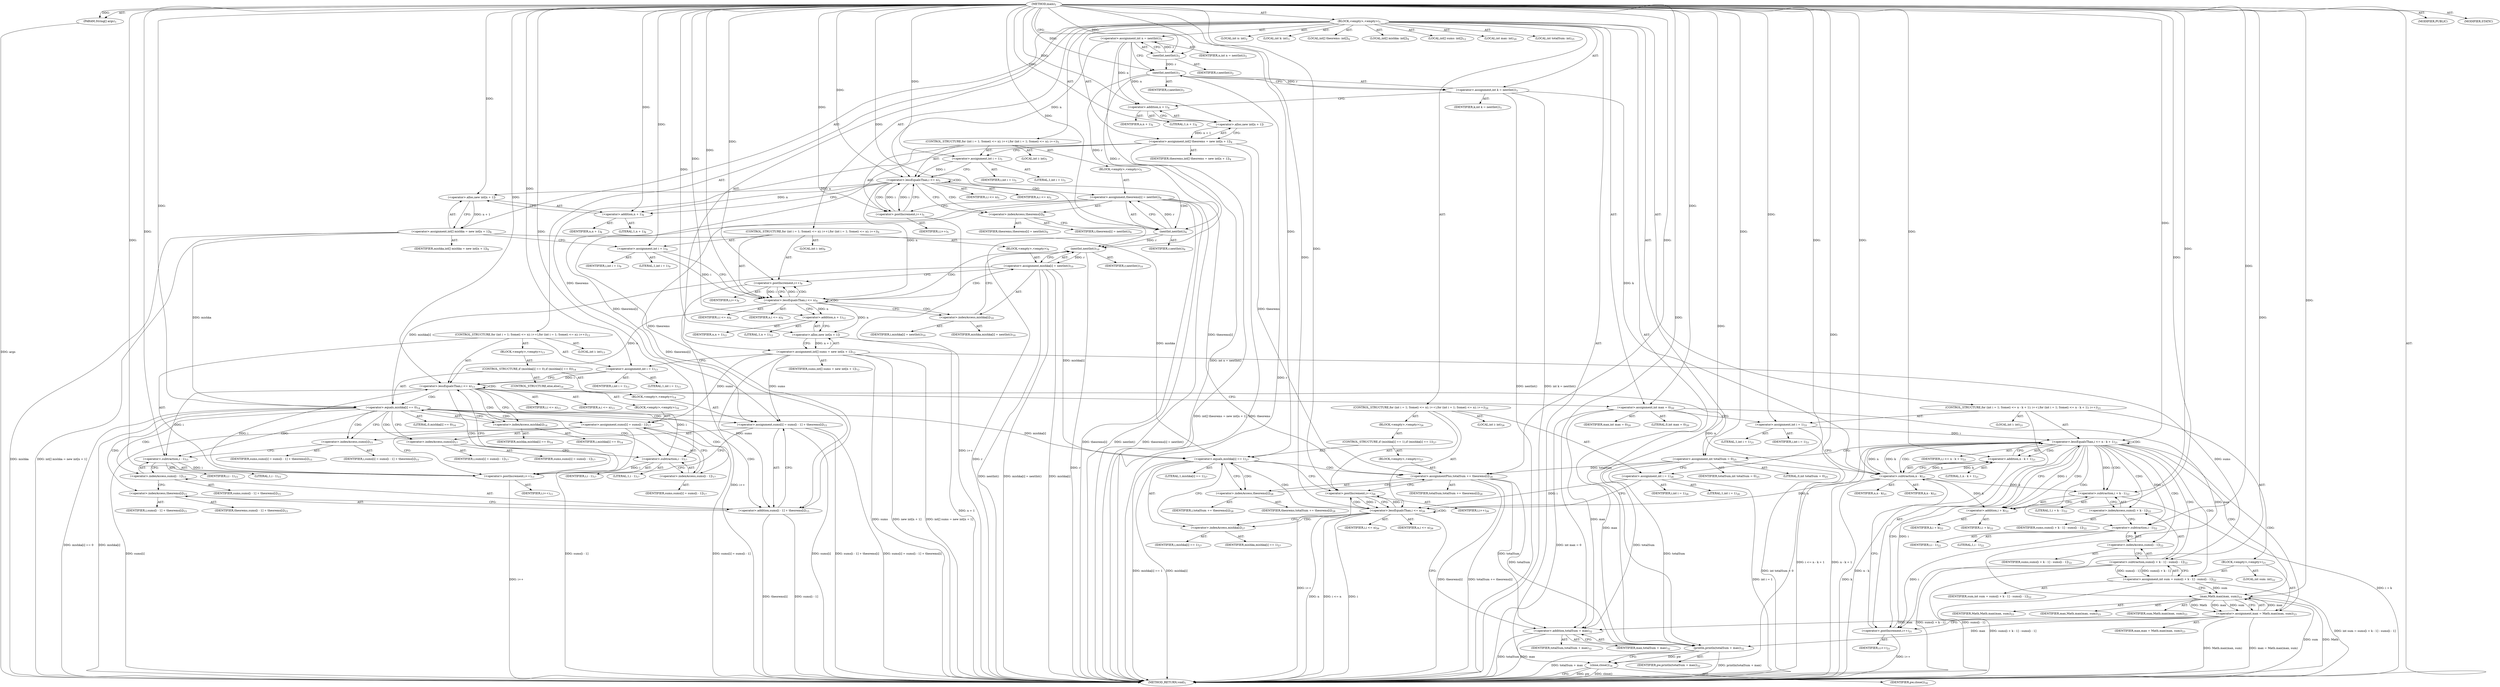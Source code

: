 digraph "main" {  
"17" [label = <(METHOD,main)<SUB>1</SUB>> ]
"18" [label = <(PARAM,String[] args)<SUB>1</SUB>> ]
"19" [label = <(BLOCK,&lt;empty&gt;,&lt;empty&gt;)<SUB>1</SUB>> ]
"20" [label = <(LOCAL,int n: int)<SUB>2</SUB>> ]
"21" [label = <(&lt;operator&gt;.assignment,int n = nextInt())<SUB>2</SUB>> ]
"22" [label = <(IDENTIFIER,n,int n = nextInt())<SUB>2</SUB>> ]
"23" [label = <(nextInt,nextInt())<SUB>2</SUB>> ]
"24" [label = <(IDENTIFIER,r,nextInt())<SUB>2</SUB>> ]
"25" [label = <(LOCAL,int k: int)<SUB>3</SUB>> ]
"26" [label = <(&lt;operator&gt;.assignment,int k = nextInt())<SUB>3</SUB>> ]
"27" [label = <(IDENTIFIER,k,int k = nextInt())<SUB>3</SUB>> ]
"28" [label = <(nextInt,nextInt())<SUB>3</SUB>> ]
"29" [label = <(IDENTIFIER,r,nextInt())<SUB>3</SUB>> ]
"30" [label = <(LOCAL,int[] theorems: int[])<SUB>4</SUB>> ]
"31" [label = <(&lt;operator&gt;.assignment,int[] theorems = new int[n + 1])<SUB>4</SUB>> ]
"32" [label = <(IDENTIFIER,theorems,int[] theorems = new int[n + 1])<SUB>4</SUB>> ]
"33" [label = <(&lt;operator&gt;.alloc,new int[n + 1])> ]
"34" [label = <(&lt;operator&gt;.addition,n + 1)<SUB>4</SUB>> ]
"35" [label = <(IDENTIFIER,n,n + 1)<SUB>4</SUB>> ]
"36" [label = <(LITERAL,1,n + 1)<SUB>4</SUB>> ]
"37" [label = <(CONTROL_STRUCTURE,for (int i = 1; Some(i &lt;= n); i++),for (int i = 1; Some(i &lt;= n); i++))<SUB>5</SUB>> ]
"38" [label = <(LOCAL,int i: int)<SUB>5</SUB>> ]
"39" [label = <(&lt;operator&gt;.assignment,int i = 1)<SUB>5</SUB>> ]
"40" [label = <(IDENTIFIER,i,int i = 1)<SUB>5</SUB>> ]
"41" [label = <(LITERAL,1,int i = 1)<SUB>5</SUB>> ]
"42" [label = <(&lt;operator&gt;.lessEqualsThan,i &lt;= n)<SUB>5</SUB>> ]
"43" [label = <(IDENTIFIER,i,i &lt;= n)<SUB>5</SUB>> ]
"44" [label = <(IDENTIFIER,n,i &lt;= n)<SUB>5</SUB>> ]
"45" [label = <(&lt;operator&gt;.postIncrement,i++)<SUB>5</SUB>> ]
"46" [label = <(IDENTIFIER,i,i++)<SUB>5</SUB>> ]
"47" [label = <(BLOCK,&lt;empty&gt;,&lt;empty&gt;)<SUB>5</SUB>> ]
"48" [label = <(&lt;operator&gt;.assignment,theorems[i] = nextInt())<SUB>6</SUB>> ]
"49" [label = <(&lt;operator&gt;.indexAccess,theorems[i])<SUB>6</SUB>> ]
"50" [label = <(IDENTIFIER,theorems,theorems[i] = nextInt())<SUB>6</SUB>> ]
"51" [label = <(IDENTIFIER,i,theorems[i] = nextInt())<SUB>6</SUB>> ]
"52" [label = <(nextInt,nextInt())<SUB>6</SUB>> ]
"53" [label = <(IDENTIFIER,r,nextInt())<SUB>6</SUB>> ]
"54" [label = <(LOCAL,int[] mishka: int[])<SUB>8</SUB>> ]
"55" [label = <(&lt;operator&gt;.assignment,int[] mishka = new int[n + 1])<SUB>8</SUB>> ]
"56" [label = <(IDENTIFIER,mishka,int[] mishka = new int[n + 1])<SUB>8</SUB>> ]
"57" [label = <(&lt;operator&gt;.alloc,new int[n + 1])> ]
"58" [label = <(&lt;operator&gt;.addition,n + 1)<SUB>8</SUB>> ]
"59" [label = <(IDENTIFIER,n,n + 1)<SUB>8</SUB>> ]
"60" [label = <(LITERAL,1,n + 1)<SUB>8</SUB>> ]
"61" [label = <(CONTROL_STRUCTURE,for (int i = 1; Some(i &lt;= n); i++),for (int i = 1; Some(i &lt;= n); i++))<SUB>9</SUB>> ]
"62" [label = <(LOCAL,int i: int)<SUB>9</SUB>> ]
"63" [label = <(&lt;operator&gt;.assignment,int i = 1)<SUB>9</SUB>> ]
"64" [label = <(IDENTIFIER,i,int i = 1)<SUB>9</SUB>> ]
"65" [label = <(LITERAL,1,int i = 1)<SUB>9</SUB>> ]
"66" [label = <(&lt;operator&gt;.lessEqualsThan,i &lt;= n)<SUB>9</SUB>> ]
"67" [label = <(IDENTIFIER,i,i &lt;= n)<SUB>9</SUB>> ]
"68" [label = <(IDENTIFIER,n,i &lt;= n)<SUB>9</SUB>> ]
"69" [label = <(&lt;operator&gt;.postIncrement,i++)<SUB>9</SUB>> ]
"70" [label = <(IDENTIFIER,i,i++)<SUB>9</SUB>> ]
"71" [label = <(BLOCK,&lt;empty&gt;,&lt;empty&gt;)<SUB>9</SUB>> ]
"72" [label = <(&lt;operator&gt;.assignment,mishka[i] = nextInt())<SUB>10</SUB>> ]
"73" [label = <(&lt;operator&gt;.indexAccess,mishka[i])<SUB>10</SUB>> ]
"74" [label = <(IDENTIFIER,mishka,mishka[i] = nextInt())<SUB>10</SUB>> ]
"75" [label = <(IDENTIFIER,i,mishka[i] = nextInt())<SUB>10</SUB>> ]
"76" [label = <(nextInt,nextInt())<SUB>10</SUB>> ]
"77" [label = <(IDENTIFIER,r,nextInt())<SUB>10</SUB>> ]
"78" [label = <(LOCAL,int[] sums: int[])<SUB>12</SUB>> ]
"79" [label = <(&lt;operator&gt;.assignment,int[] sums = new int[n + 1])<SUB>12</SUB>> ]
"80" [label = <(IDENTIFIER,sums,int[] sums = new int[n + 1])<SUB>12</SUB>> ]
"81" [label = <(&lt;operator&gt;.alloc,new int[n + 1])> ]
"82" [label = <(&lt;operator&gt;.addition,n + 1)<SUB>12</SUB>> ]
"83" [label = <(IDENTIFIER,n,n + 1)<SUB>12</SUB>> ]
"84" [label = <(LITERAL,1,n + 1)<SUB>12</SUB>> ]
"85" [label = <(CONTROL_STRUCTURE,for (int i = 1; Some(i &lt;= n); i++),for (int i = 1; Some(i &lt;= n); i++))<SUB>13</SUB>> ]
"86" [label = <(LOCAL,int i: int)<SUB>13</SUB>> ]
"87" [label = <(&lt;operator&gt;.assignment,int i = 1)<SUB>13</SUB>> ]
"88" [label = <(IDENTIFIER,i,int i = 1)<SUB>13</SUB>> ]
"89" [label = <(LITERAL,1,int i = 1)<SUB>13</SUB>> ]
"90" [label = <(&lt;operator&gt;.lessEqualsThan,i &lt;= n)<SUB>13</SUB>> ]
"91" [label = <(IDENTIFIER,i,i &lt;= n)<SUB>13</SUB>> ]
"92" [label = <(IDENTIFIER,n,i &lt;= n)<SUB>13</SUB>> ]
"93" [label = <(&lt;operator&gt;.postIncrement,i++)<SUB>13</SUB>> ]
"94" [label = <(IDENTIFIER,i,i++)<SUB>13</SUB>> ]
"95" [label = <(BLOCK,&lt;empty&gt;,&lt;empty&gt;)<SUB>13</SUB>> ]
"96" [label = <(CONTROL_STRUCTURE,if (mishka[i] == 0),if (mishka[i] == 0))<SUB>14</SUB>> ]
"97" [label = <(&lt;operator&gt;.equals,mishka[i] == 0)<SUB>14</SUB>> ]
"98" [label = <(&lt;operator&gt;.indexAccess,mishka[i])<SUB>14</SUB>> ]
"99" [label = <(IDENTIFIER,mishka,mishka[i] == 0)<SUB>14</SUB>> ]
"100" [label = <(IDENTIFIER,i,mishka[i] == 0)<SUB>14</SUB>> ]
"101" [label = <(LITERAL,0,mishka[i] == 0)<SUB>14</SUB>> ]
"102" [label = <(BLOCK,&lt;empty&gt;,&lt;empty&gt;)<SUB>14</SUB>> ]
"103" [label = <(&lt;operator&gt;.assignment,sums[i] = sums[i - 1] + theorems[i])<SUB>15</SUB>> ]
"104" [label = <(&lt;operator&gt;.indexAccess,sums[i])<SUB>15</SUB>> ]
"105" [label = <(IDENTIFIER,sums,sums[i] = sums[i - 1] + theorems[i])<SUB>15</SUB>> ]
"106" [label = <(IDENTIFIER,i,sums[i] = sums[i - 1] + theorems[i])<SUB>15</SUB>> ]
"107" [label = <(&lt;operator&gt;.addition,sums[i - 1] + theorems[i])<SUB>15</SUB>> ]
"108" [label = <(&lt;operator&gt;.indexAccess,sums[i - 1])<SUB>15</SUB>> ]
"109" [label = <(IDENTIFIER,sums,sums[i - 1] + theorems[i])<SUB>15</SUB>> ]
"110" [label = <(&lt;operator&gt;.subtraction,i - 1)<SUB>15</SUB>> ]
"111" [label = <(IDENTIFIER,i,i - 1)<SUB>15</SUB>> ]
"112" [label = <(LITERAL,1,i - 1)<SUB>15</SUB>> ]
"113" [label = <(&lt;operator&gt;.indexAccess,theorems[i])<SUB>15</SUB>> ]
"114" [label = <(IDENTIFIER,theorems,sums[i - 1] + theorems[i])<SUB>15</SUB>> ]
"115" [label = <(IDENTIFIER,i,sums[i - 1] + theorems[i])<SUB>15</SUB>> ]
"116" [label = <(CONTROL_STRUCTURE,else,else)<SUB>16</SUB>> ]
"117" [label = <(BLOCK,&lt;empty&gt;,&lt;empty&gt;)<SUB>16</SUB>> ]
"118" [label = <(&lt;operator&gt;.assignment,sums[i] = sums[i - 1])<SUB>17</SUB>> ]
"119" [label = <(&lt;operator&gt;.indexAccess,sums[i])<SUB>17</SUB>> ]
"120" [label = <(IDENTIFIER,sums,sums[i] = sums[i - 1])<SUB>17</SUB>> ]
"121" [label = <(IDENTIFIER,i,sums[i] = sums[i - 1])<SUB>17</SUB>> ]
"122" [label = <(&lt;operator&gt;.indexAccess,sums[i - 1])<SUB>17</SUB>> ]
"123" [label = <(IDENTIFIER,sums,sums[i] = sums[i - 1])<SUB>17</SUB>> ]
"124" [label = <(&lt;operator&gt;.subtraction,i - 1)<SUB>17</SUB>> ]
"125" [label = <(IDENTIFIER,i,i - 1)<SUB>17</SUB>> ]
"126" [label = <(LITERAL,1,i - 1)<SUB>17</SUB>> ]
"127" [label = <(LOCAL,int max: int)<SUB>20</SUB>> ]
"128" [label = <(&lt;operator&gt;.assignment,int max = 0)<SUB>20</SUB>> ]
"129" [label = <(IDENTIFIER,max,int max = 0)<SUB>20</SUB>> ]
"130" [label = <(LITERAL,0,int max = 0)<SUB>20</SUB>> ]
"131" [label = <(CONTROL_STRUCTURE,for (int i = 1; Some(i &lt;= n - k + 1); i++),for (int i = 1; Some(i &lt;= n - k + 1); i++))<SUB>21</SUB>> ]
"132" [label = <(LOCAL,int i: int)<SUB>21</SUB>> ]
"133" [label = <(&lt;operator&gt;.assignment,int i = 1)<SUB>21</SUB>> ]
"134" [label = <(IDENTIFIER,i,int i = 1)<SUB>21</SUB>> ]
"135" [label = <(LITERAL,1,int i = 1)<SUB>21</SUB>> ]
"136" [label = <(&lt;operator&gt;.lessEqualsThan,i &lt;= n - k + 1)<SUB>21</SUB>> ]
"137" [label = <(IDENTIFIER,i,i &lt;= n - k + 1)<SUB>21</SUB>> ]
"138" [label = <(&lt;operator&gt;.addition,n - k + 1)<SUB>21</SUB>> ]
"139" [label = <(&lt;operator&gt;.subtraction,n - k)<SUB>21</SUB>> ]
"140" [label = <(IDENTIFIER,n,n - k)<SUB>21</SUB>> ]
"141" [label = <(IDENTIFIER,k,n - k)<SUB>21</SUB>> ]
"142" [label = <(LITERAL,1,n - k + 1)<SUB>21</SUB>> ]
"143" [label = <(&lt;operator&gt;.postIncrement,i++)<SUB>21</SUB>> ]
"144" [label = <(IDENTIFIER,i,i++)<SUB>21</SUB>> ]
"145" [label = <(BLOCK,&lt;empty&gt;,&lt;empty&gt;)<SUB>21</SUB>> ]
"146" [label = <(LOCAL,int sum: int)<SUB>22</SUB>> ]
"147" [label = <(&lt;operator&gt;.assignment,int sum = sums[i + k - 1] - sums[i - 1])<SUB>22</SUB>> ]
"148" [label = <(IDENTIFIER,sum,int sum = sums[i + k - 1] - sums[i - 1])<SUB>22</SUB>> ]
"149" [label = <(&lt;operator&gt;.subtraction,sums[i + k - 1] - sums[i - 1])<SUB>22</SUB>> ]
"150" [label = <(&lt;operator&gt;.indexAccess,sums[i + k - 1])<SUB>22</SUB>> ]
"151" [label = <(IDENTIFIER,sums,sums[i + k - 1] - sums[i - 1])<SUB>22</SUB>> ]
"152" [label = <(&lt;operator&gt;.subtraction,i + k - 1)<SUB>22</SUB>> ]
"153" [label = <(&lt;operator&gt;.addition,i + k)<SUB>22</SUB>> ]
"154" [label = <(IDENTIFIER,i,i + k)<SUB>22</SUB>> ]
"155" [label = <(IDENTIFIER,k,i + k)<SUB>22</SUB>> ]
"156" [label = <(LITERAL,1,i + k - 1)<SUB>22</SUB>> ]
"157" [label = <(&lt;operator&gt;.indexAccess,sums[i - 1])<SUB>22</SUB>> ]
"158" [label = <(IDENTIFIER,sums,sums[i + k - 1] - sums[i - 1])<SUB>22</SUB>> ]
"159" [label = <(&lt;operator&gt;.subtraction,i - 1)<SUB>22</SUB>> ]
"160" [label = <(IDENTIFIER,i,i - 1)<SUB>22</SUB>> ]
"161" [label = <(LITERAL,1,i - 1)<SUB>22</SUB>> ]
"162" [label = <(&lt;operator&gt;.assignment,max = Math.max(max, sum))<SUB>23</SUB>> ]
"163" [label = <(IDENTIFIER,max,max = Math.max(max, sum))<SUB>23</SUB>> ]
"164" [label = <(max,Math.max(max, sum))<SUB>23</SUB>> ]
"165" [label = <(IDENTIFIER,Math,Math.max(max, sum))<SUB>23</SUB>> ]
"166" [label = <(IDENTIFIER,max,Math.max(max, sum))<SUB>23</SUB>> ]
"167" [label = <(IDENTIFIER,sum,Math.max(max, sum))<SUB>23</SUB>> ]
"168" [label = <(LOCAL,int totalSum: int)<SUB>25</SUB>> ]
"169" [label = <(&lt;operator&gt;.assignment,int totalSum = 0)<SUB>25</SUB>> ]
"170" [label = <(IDENTIFIER,totalSum,int totalSum = 0)<SUB>25</SUB>> ]
"171" [label = <(LITERAL,0,int totalSum = 0)<SUB>25</SUB>> ]
"172" [label = <(CONTROL_STRUCTURE,for (int i = 1; Some(i &lt;= n); i++),for (int i = 1; Some(i &lt;= n); i++))<SUB>26</SUB>> ]
"173" [label = <(LOCAL,int i: int)<SUB>26</SUB>> ]
"174" [label = <(&lt;operator&gt;.assignment,int i = 1)<SUB>26</SUB>> ]
"175" [label = <(IDENTIFIER,i,int i = 1)<SUB>26</SUB>> ]
"176" [label = <(LITERAL,1,int i = 1)<SUB>26</SUB>> ]
"177" [label = <(&lt;operator&gt;.lessEqualsThan,i &lt;= n)<SUB>26</SUB>> ]
"178" [label = <(IDENTIFIER,i,i &lt;= n)<SUB>26</SUB>> ]
"179" [label = <(IDENTIFIER,n,i &lt;= n)<SUB>26</SUB>> ]
"180" [label = <(&lt;operator&gt;.postIncrement,i++)<SUB>26</SUB>> ]
"181" [label = <(IDENTIFIER,i,i++)<SUB>26</SUB>> ]
"182" [label = <(BLOCK,&lt;empty&gt;,&lt;empty&gt;)<SUB>26</SUB>> ]
"183" [label = <(CONTROL_STRUCTURE,if (mishka[i] == 1),if (mishka[i] == 1))<SUB>27</SUB>> ]
"184" [label = <(&lt;operator&gt;.equals,mishka[i] == 1)<SUB>27</SUB>> ]
"185" [label = <(&lt;operator&gt;.indexAccess,mishka[i])<SUB>27</SUB>> ]
"186" [label = <(IDENTIFIER,mishka,mishka[i] == 1)<SUB>27</SUB>> ]
"187" [label = <(IDENTIFIER,i,mishka[i] == 1)<SUB>27</SUB>> ]
"188" [label = <(LITERAL,1,mishka[i] == 1)<SUB>27</SUB>> ]
"189" [label = <(BLOCK,&lt;empty&gt;,&lt;empty&gt;)<SUB>27</SUB>> ]
"190" [label = <(&lt;operator&gt;.assignmentPlus,totalSum += theorems[i])<SUB>28</SUB>> ]
"191" [label = <(IDENTIFIER,totalSum,totalSum += theorems[i])<SUB>28</SUB>> ]
"192" [label = <(&lt;operator&gt;.indexAccess,theorems[i])<SUB>28</SUB>> ]
"193" [label = <(IDENTIFIER,theorems,totalSum += theorems[i])<SUB>28</SUB>> ]
"194" [label = <(IDENTIFIER,i,totalSum += theorems[i])<SUB>28</SUB>> ]
"195" [label = <(println,println(totalSum + max))<SUB>32</SUB>> ]
"196" [label = <(IDENTIFIER,pw,println(totalSum + max))<SUB>32</SUB>> ]
"197" [label = <(&lt;operator&gt;.addition,totalSum + max)<SUB>32</SUB>> ]
"198" [label = <(IDENTIFIER,totalSum,totalSum + max)<SUB>32</SUB>> ]
"199" [label = <(IDENTIFIER,max,totalSum + max)<SUB>32</SUB>> ]
"200" [label = <(close,close())<SUB>34</SUB>> ]
"201" [label = <(IDENTIFIER,pw,close())<SUB>34</SUB>> ]
"202" [label = <(MODIFIER,PUBLIC)> ]
"203" [label = <(MODIFIER,STATIC)> ]
"204" [label = <(METHOD_RETURN,void)<SUB>1</SUB>> ]
  "17" -> "18"  [ label = "AST: "] 
  "17" -> "19"  [ label = "AST: "] 
  "17" -> "202"  [ label = "AST: "] 
  "17" -> "203"  [ label = "AST: "] 
  "17" -> "204"  [ label = "AST: "] 
  "19" -> "20"  [ label = "AST: "] 
  "19" -> "21"  [ label = "AST: "] 
  "19" -> "25"  [ label = "AST: "] 
  "19" -> "26"  [ label = "AST: "] 
  "19" -> "30"  [ label = "AST: "] 
  "19" -> "31"  [ label = "AST: "] 
  "19" -> "37"  [ label = "AST: "] 
  "19" -> "54"  [ label = "AST: "] 
  "19" -> "55"  [ label = "AST: "] 
  "19" -> "61"  [ label = "AST: "] 
  "19" -> "78"  [ label = "AST: "] 
  "19" -> "79"  [ label = "AST: "] 
  "19" -> "85"  [ label = "AST: "] 
  "19" -> "127"  [ label = "AST: "] 
  "19" -> "128"  [ label = "AST: "] 
  "19" -> "131"  [ label = "AST: "] 
  "19" -> "168"  [ label = "AST: "] 
  "19" -> "169"  [ label = "AST: "] 
  "19" -> "172"  [ label = "AST: "] 
  "19" -> "195"  [ label = "AST: "] 
  "19" -> "200"  [ label = "AST: "] 
  "21" -> "22"  [ label = "AST: "] 
  "21" -> "23"  [ label = "AST: "] 
  "23" -> "24"  [ label = "AST: "] 
  "26" -> "27"  [ label = "AST: "] 
  "26" -> "28"  [ label = "AST: "] 
  "28" -> "29"  [ label = "AST: "] 
  "31" -> "32"  [ label = "AST: "] 
  "31" -> "33"  [ label = "AST: "] 
  "33" -> "34"  [ label = "AST: "] 
  "34" -> "35"  [ label = "AST: "] 
  "34" -> "36"  [ label = "AST: "] 
  "37" -> "38"  [ label = "AST: "] 
  "37" -> "39"  [ label = "AST: "] 
  "37" -> "42"  [ label = "AST: "] 
  "37" -> "45"  [ label = "AST: "] 
  "37" -> "47"  [ label = "AST: "] 
  "39" -> "40"  [ label = "AST: "] 
  "39" -> "41"  [ label = "AST: "] 
  "42" -> "43"  [ label = "AST: "] 
  "42" -> "44"  [ label = "AST: "] 
  "45" -> "46"  [ label = "AST: "] 
  "47" -> "48"  [ label = "AST: "] 
  "48" -> "49"  [ label = "AST: "] 
  "48" -> "52"  [ label = "AST: "] 
  "49" -> "50"  [ label = "AST: "] 
  "49" -> "51"  [ label = "AST: "] 
  "52" -> "53"  [ label = "AST: "] 
  "55" -> "56"  [ label = "AST: "] 
  "55" -> "57"  [ label = "AST: "] 
  "57" -> "58"  [ label = "AST: "] 
  "58" -> "59"  [ label = "AST: "] 
  "58" -> "60"  [ label = "AST: "] 
  "61" -> "62"  [ label = "AST: "] 
  "61" -> "63"  [ label = "AST: "] 
  "61" -> "66"  [ label = "AST: "] 
  "61" -> "69"  [ label = "AST: "] 
  "61" -> "71"  [ label = "AST: "] 
  "63" -> "64"  [ label = "AST: "] 
  "63" -> "65"  [ label = "AST: "] 
  "66" -> "67"  [ label = "AST: "] 
  "66" -> "68"  [ label = "AST: "] 
  "69" -> "70"  [ label = "AST: "] 
  "71" -> "72"  [ label = "AST: "] 
  "72" -> "73"  [ label = "AST: "] 
  "72" -> "76"  [ label = "AST: "] 
  "73" -> "74"  [ label = "AST: "] 
  "73" -> "75"  [ label = "AST: "] 
  "76" -> "77"  [ label = "AST: "] 
  "79" -> "80"  [ label = "AST: "] 
  "79" -> "81"  [ label = "AST: "] 
  "81" -> "82"  [ label = "AST: "] 
  "82" -> "83"  [ label = "AST: "] 
  "82" -> "84"  [ label = "AST: "] 
  "85" -> "86"  [ label = "AST: "] 
  "85" -> "87"  [ label = "AST: "] 
  "85" -> "90"  [ label = "AST: "] 
  "85" -> "93"  [ label = "AST: "] 
  "85" -> "95"  [ label = "AST: "] 
  "87" -> "88"  [ label = "AST: "] 
  "87" -> "89"  [ label = "AST: "] 
  "90" -> "91"  [ label = "AST: "] 
  "90" -> "92"  [ label = "AST: "] 
  "93" -> "94"  [ label = "AST: "] 
  "95" -> "96"  [ label = "AST: "] 
  "96" -> "97"  [ label = "AST: "] 
  "96" -> "102"  [ label = "AST: "] 
  "96" -> "116"  [ label = "AST: "] 
  "97" -> "98"  [ label = "AST: "] 
  "97" -> "101"  [ label = "AST: "] 
  "98" -> "99"  [ label = "AST: "] 
  "98" -> "100"  [ label = "AST: "] 
  "102" -> "103"  [ label = "AST: "] 
  "103" -> "104"  [ label = "AST: "] 
  "103" -> "107"  [ label = "AST: "] 
  "104" -> "105"  [ label = "AST: "] 
  "104" -> "106"  [ label = "AST: "] 
  "107" -> "108"  [ label = "AST: "] 
  "107" -> "113"  [ label = "AST: "] 
  "108" -> "109"  [ label = "AST: "] 
  "108" -> "110"  [ label = "AST: "] 
  "110" -> "111"  [ label = "AST: "] 
  "110" -> "112"  [ label = "AST: "] 
  "113" -> "114"  [ label = "AST: "] 
  "113" -> "115"  [ label = "AST: "] 
  "116" -> "117"  [ label = "AST: "] 
  "117" -> "118"  [ label = "AST: "] 
  "118" -> "119"  [ label = "AST: "] 
  "118" -> "122"  [ label = "AST: "] 
  "119" -> "120"  [ label = "AST: "] 
  "119" -> "121"  [ label = "AST: "] 
  "122" -> "123"  [ label = "AST: "] 
  "122" -> "124"  [ label = "AST: "] 
  "124" -> "125"  [ label = "AST: "] 
  "124" -> "126"  [ label = "AST: "] 
  "128" -> "129"  [ label = "AST: "] 
  "128" -> "130"  [ label = "AST: "] 
  "131" -> "132"  [ label = "AST: "] 
  "131" -> "133"  [ label = "AST: "] 
  "131" -> "136"  [ label = "AST: "] 
  "131" -> "143"  [ label = "AST: "] 
  "131" -> "145"  [ label = "AST: "] 
  "133" -> "134"  [ label = "AST: "] 
  "133" -> "135"  [ label = "AST: "] 
  "136" -> "137"  [ label = "AST: "] 
  "136" -> "138"  [ label = "AST: "] 
  "138" -> "139"  [ label = "AST: "] 
  "138" -> "142"  [ label = "AST: "] 
  "139" -> "140"  [ label = "AST: "] 
  "139" -> "141"  [ label = "AST: "] 
  "143" -> "144"  [ label = "AST: "] 
  "145" -> "146"  [ label = "AST: "] 
  "145" -> "147"  [ label = "AST: "] 
  "145" -> "162"  [ label = "AST: "] 
  "147" -> "148"  [ label = "AST: "] 
  "147" -> "149"  [ label = "AST: "] 
  "149" -> "150"  [ label = "AST: "] 
  "149" -> "157"  [ label = "AST: "] 
  "150" -> "151"  [ label = "AST: "] 
  "150" -> "152"  [ label = "AST: "] 
  "152" -> "153"  [ label = "AST: "] 
  "152" -> "156"  [ label = "AST: "] 
  "153" -> "154"  [ label = "AST: "] 
  "153" -> "155"  [ label = "AST: "] 
  "157" -> "158"  [ label = "AST: "] 
  "157" -> "159"  [ label = "AST: "] 
  "159" -> "160"  [ label = "AST: "] 
  "159" -> "161"  [ label = "AST: "] 
  "162" -> "163"  [ label = "AST: "] 
  "162" -> "164"  [ label = "AST: "] 
  "164" -> "165"  [ label = "AST: "] 
  "164" -> "166"  [ label = "AST: "] 
  "164" -> "167"  [ label = "AST: "] 
  "169" -> "170"  [ label = "AST: "] 
  "169" -> "171"  [ label = "AST: "] 
  "172" -> "173"  [ label = "AST: "] 
  "172" -> "174"  [ label = "AST: "] 
  "172" -> "177"  [ label = "AST: "] 
  "172" -> "180"  [ label = "AST: "] 
  "172" -> "182"  [ label = "AST: "] 
  "174" -> "175"  [ label = "AST: "] 
  "174" -> "176"  [ label = "AST: "] 
  "177" -> "178"  [ label = "AST: "] 
  "177" -> "179"  [ label = "AST: "] 
  "180" -> "181"  [ label = "AST: "] 
  "182" -> "183"  [ label = "AST: "] 
  "183" -> "184"  [ label = "AST: "] 
  "183" -> "189"  [ label = "AST: "] 
  "184" -> "185"  [ label = "AST: "] 
  "184" -> "188"  [ label = "AST: "] 
  "185" -> "186"  [ label = "AST: "] 
  "185" -> "187"  [ label = "AST: "] 
  "189" -> "190"  [ label = "AST: "] 
  "190" -> "191"  [ label = "AST: "] 
  "190" -> "192"  [ label = "AST: "] 
  "192" -> "193"  [ label = "AST: "] 
  "192" -> "194"  [ label = "AST: "] 
  "195" -> "196"  [ label = "AST: "] 
  "195" -> "197"  [ label = "AST: "] 
  "197" -> "198"  [ label = "AST: "] 
  "197" -> "199"  [ label = "AST: "] 
  "200" -> "201"  [ label = "AST: "] 
  "21" -> "28"  [ label = "CFG: "] 
  "26" -> "34"  [ label = "CFG: "] 
  "31" -> "39"  [ label = "CFG: "] 
  "55" -> "63"  [ label = "CFG: "] 
  "79" -> "87"  [ label = "CFG: "] 
  "128" -> "133"  [ label = "CFG: "] 
  "169" -> "174"  [ label = "CFG: "] 
  "195" -> "200"  [ label = "CFG: "] 
  "200" -> "204"  [ label = "CFG: "] 
  "23" -> "21"  [ label = "CFG: "] 
  "28" -> "26"  [ label = "CFG: "] 
  "33" -> "31"  [ label = "CFG: "] 
  "39" -> "42"  [ label = "CFG: "] 
  "42" -> "49"  [ label = "CFG: "] 
  "42" -> "58"  [ label = "CFG: "] 
  "45" -> "42"  [ label = "CFG: "] 
  "57" -> "55"  [ label = "CFG: "] 
  "63" -> "66"  [ label = "CFG: "] 
  "66" -> "73"  [ label = "CFG: "] 
  "66" -> "82"  [ label = "CFG: "] 
  "69" -> "66"  [ label = "CFG: "] 
  "81" -> "79"  [ label = "CFG: "] 
  "87" -> "90"  [ label = "CFG: "] 
  "90" -> "98"  [ label = "CFG: "] 
  "90" -> "128"  [ label = "CFG: "] 
  "93" -> "90"  [ label = "CFG: "] 
  "133" -> "139"  [ label = "CFG: "] 
  "136" -> "153"  [ label = "CFG: "] 
  "136" -> "169"  [ label = "CFG: "] 
  "143" -> "139"  [ label = "CFG: "] 
  "174" -> "177"  [ label = "CFG: "] 
  "177" -> "185"  [ label = "CFG: "] 
  "177" -> "197"  [ label = "CFG: "] 
  "180" -> "177"  [ label = "CFG: "] 
  "197" -> "195"  [ label = "CFG: "] 
  "34" -> "33"  [ label = "CFG: "] 
  "48" -> "45"  [ label = "CFG: "] 
  "58" -> "57"  [ label = "CFG: "] 
  "72" -> "69"  [ label = "CFG: "] 
  "82" -> "81"  [ label = "CFG: "] 
  "138" -> "136"  [ label = "CFG: "] 
  "147" -> "164"  [ label = "CFG: "] 
  "162" -> "143"  [ label = "CFG: "] 
  "49" -> "52"  [ label = "CFG: "] 
  "52" -> "48"  [ label = "CFG: "] 
  "73" -> "76"  [ label = "CFG: "] 
  "76" -> "72"  [ label = "CFG: "] 
  "97" -> "104"  [ label = "CFG: "] 
  "97" -> "119"  [ label = "CFG: "] 
  "139" -> "138"  [ label = "CFG: "] 
  "149" -> "147"  [ label = "CFG: "] 
  "164" -> "162"  [ label = "CFG: "] 
  "184" -> "192"  [ label = "CFG: "] 
  "184" -> "180"  [ label = "CFG: "] 
  "98" -> "97"  [ label = "CFG: "] 
  "103" -> "93"  [ label = "CFG: "] 
  "150" -> "159"  [ label = "CFG: "] 
  "157" -> "149"  [ label = "CFG: "] 
  "185" -> "184"  [ label = "CFG: "] 
  "190" -> "180"  [ label = "CFG: "] 
  "104" -> "110"  [ label = "CFG: "] 
  "107" -> "103"  [ label = "CFG: "] 
  "118" -> "93"  [ label = "CFG: "] 
  "152" -> "150"  [ label = "CFG: "] 
  "159" -> "157"  [ label = "CFG: "] 
  "192" -> "190"  [ label = "CFG: "] 
  "108" -> "113"  [ label = "CFG: "] 
  "113" -> "107"  [ label = "CFG: "] 
  "119" -> "124"  [ label = "CFG: "] 
  "122" -> "118"  [ label = "CFG: "] 
  "153" -> "152"  [ label = "CFG: "] 
  "110" -> "108"  [ label = "CFG: "] 
  "124" -> "122"  [ label = "CFG: "] 
  "17" -> "23"  [ label = "CFG: "] 
  "18" -> "204"  [ label = "DDG: args"] 
  "21" -> "204"  [ label = "DDG: int n = nextInt()"] 
  "28" -> "204"  [ label = "DDG: r"] 
  "26" -> "204"  [ label = "DDG: nextInt()"] 
  "26" -> "204"  [ label = "DDG: int k = nextInt()"] 
  "31" -> "204"  [ label = "DDG: theorems"] 
  "31" -> "204"  [ label = "DDG: int[] theorems = new int[n + 1]"] 
  "55" -> "204"  [ label = "DDG: mishka"] 
  "55" -> "204"  [ label = "DDG: int[] mishka = new int[n + 1]"] 
  "79" -> "204"  [ label = "DDG: sums"] 
  "81" -> "204"  [ label = "DDG: n + 1"] 
  "79" -> "204"  [ label = "DDG: new int[n + 1]"] 
  "79" -> "204"  [ label = "DDG: int[] sums = new int[n + 1]"] 
  "128" -> "204"  [ label = "DDG: int max = 0"] 
  "139" -> "204"  [ label = "DDG: k"] 
  "138" -> "204"  [ label = "DDG: n - k"] 
  "136" -> "204"  [ label = "DDG: n - k + 1"] 
  "136" -> "204"  [ label = "DDG: i &lt;= n - k + 1"] 
  "169" -> "204"  [ label = "DDG: int totalSum = 0"] 
  "174" -> "204"  [ label = "DDG: int i = 1"] 
  "177" -> "204"  [ label = "DDG: i"] 
  "177" -> "204"  [ label = "DDG: n"] 
  "177" -> "204"  [ label = "DDG: i &lt;= n"] 
  "197" -> "204"  [ label = "DDG: totalSum"] 
  "197" -> "204"  [ label = "DDG: max"] 
  "195" -> "204"  [ label = "DDG: totalSum + max"] 
  "195" -> "204"  [ label = "DDG: println(totalSum + max)"] 
  "200" -> "204"  [ label = "DDG: pw"] 
  "200" -> "204"  [ label = "DDG: close()"] 
  "184" -> "204"  [ label = "DDG: mishka[i]"] 
  "184" -> "204"  [ label = "DDG: mishka[i] == 1"] 
  "190" -> "204"  [ label = "DDG: theorems[i]"] 
  "190" -> "204"  [ label = "DDG: totalSum += theorems[i]"] 
  "180" -> "204"  [ label = "DDG: i++"] 
  "152" -> "204"  [ label = "DDG: i + k"] 
  "149" -> "204"  [ label = "DDG: sums[i + k - 1]"] 
  "149" -> "204"  [ label = "DDG: sums[i - 1]"] 
  "147" -> "204"  [ label = "DDG: sums[i + k - 1] - sums[i - 1]"] 
  "147" -> "204"  [ label = "DDG: int sum = sums[i + k - 1] - sums[i - 1]"] 
  "164" -> "204"  [ label = "DDG: sum"] 
  "162" -> "204"  [ label = "DDG: Math.max(max, sum)"] 
  "162" -> "204"  [ label = "DDG: max = Math.max(max, sum)"] 
  "143" -> "204"  [ label = "DDG: i++"] 
  "97" -> "204"  [ label = "DDG: mishka[i]"] 
  "97" -> "204"  [ label = "DDG: mishka[i] == 0"] 
  "118" -> "204"  [ label = "DDG: sums[i]"] 
  "118" -> "204"  [ label = "DDG: sums[i - 1]"] 
  "118" -> "204"  [ label = "DDG: sums[i] = sums[i - 1]"] 
  "103" -> "204"  [ label = "DDG: sums[i]"] 
  "107" -> "204"  [ label = "DDG: sums[i - 1]"] 
  "107" -> "204"  [ label = "DDG: theorems[i]"] 
  "103" -> "204"  [ label = "DDG: sums[i - 1] + theorems[i]"] 
  "103" -> "204"  [ label = "DDG: sums[i] = sums[i - 1] + theorems[i]"] 
  "93" -> "204"  [ label = "DDG: i++"] 
  "72" -> "204"  [ label = "DDG: mishka[i]"] 
  "76" -> "204"  [ label = "DDG: r"] 
  "72" -> "204"  [ label = "DDG: nextInt()"] 
  "72" -> "204"  [ label = "DDG: mishka[i] = nextInt()"] 
  "69" -> "204"  [ label = "DDG: i++"] 
  "48" -> "204"  [ label = "DDG: theorems[i]"] 
  "52" -> "204"  [ label = "DDG: r"] 
  "48" -> "204"  [ label = "DDG: nextInt()"] 
  "48" -> "204"  [ label = "DDG: theorems[i] = nextInt()"] 
  "45" -> "204"  [ label = "DDG: i++"] 
  "164" -> "204"  [ label = "DDG: Math"] 
  "17" -> "18"  [ label = "DDG: "] 
  "23" -> "21"  [ label = "DDG: r"] 
  "28" -> "26"  [ label = "DDG: r"] 
  "33" -> "31"  [ label = "DDG: n + 1"] 
  "57" -> "55"  [ label = "DDG: n + 1"] 
  "81" -> "79"  [ label = "DDG: n + 1"] 
  "17" -> "128"  [ label = "DDG: "] 
  "17" -> "169"  [ label = "DDG: "] 
  "17" -> "39"  [ label = "DDG: "] 
  "17" -> "63"  [ label = "DDG: "] 
  "17" -> "87"  [ label = "DDG: "] 
  "17" -> "133"  [ label = "DDG: "] 
  "17" -> "174"  [ label = "DDG: "] 
  "17" -> "195"  [ label = "DDG: "] 
  "169" -> "195"  [ label = "DDG: totalSum"] 
  "190" -> "195"  [ label = "DDG: totalSum"] 
  "128" -> "195"  [ label = "DDG: max"] 
  "162" -> "195"  [ label = "DDG: max"] 
  "195" -> "200"  [ label = "DDG: pw"] 
  "17" -> "200"  [ label = "DDG: "] 
  "17" -> "23"  [ label = "DDG: "] 
  "23" -> "28"  [ label = "DDG: r"] 
  "17" -> "28"  [ label = "DDG: "] 
  "21" -> "33"  [ label = "DDG: n"] 
  "17" -> "33"  [ label = "DDG: "] 
  "39" -> "42"  [ label = "DDG: i"] 
  "45" -> "42"  [ label = "DDG: i"] 
  "17" -> "42"  [ label = "DDG: "] 
  "21" -> "42"  [ label = "DDG: n"] 
  "42" -> "45"  [ label = "DDG: i"] 
  "17" -> "45"  [ label = "DDG: "] 
  "52" -> "48"  [ label = "DDG: r"] 
  "42" -> "57"  [ label = "DDG: n"] 
  "17" -> "57"  [ label = "DDG: "] 
  "63" -> "66"  [ label = "DDG: i"] 
  "69" -> "66"  [ label = "DDG: i"] 
  "17" -> "66"  [ label = "DDG: "] 
  "42" -> "66"  [ label = "DDG: n"] 
  "66" -> "69"  [ label = "DDG: i"] 
  "17" -> "69"  [ label = "DDG: "] 
  "76" -> "72"  [ label = "DDG: r"] 
  "66" -> "81"  [ label = "DDG: n"] 
  "17" -> "81"  [ label = "DDG: "] 
  "87" -> "90"  [ label = "DDG: i"] 
  "93" -> "90"  [ label = "DDG: i"] 
  "17" -> "90"  [ label = "DDG: "] 
  "66" -> "90"  [ label = "DDG: n"] 
  "124" -> "93"  [ label = "DDG: i"] 
  "110" -> "93"  [ label = "DDG: i"] 
  "17" -> "93"  [ label = "DDG: "] 
  "133" -> "136"  [ label = "DDG: i"] 
  "143" -> "136"  [ label = "DDG: i"] 
  "17" -> "136"  [ label = "DDG: "] 
  "139" -> "136"  [ label = "DDG: n"] 
  "139" -> "136"  [ label = "DDG: k"] 
  "159" -> "143"  [ label = "DDG: i"] 
  "17" -> "143"  [ label = "DDG: "] 
  "149" -> "147"  [ label = "DDG: sums[i + k - 1]"] 
  "149" -> "147"  [ label = "DDG: sums[i - 1]"] 
  "164" -> "162"  [ label = "DDG: Math"] 
  "164" -> "162"  [ label = "DDG: max"] 
  "164" -> "162"  [ label = "DDG: sum"] 
  "174" -> "177"  [ label = "DDG: i"] 
  "180" -> "177"  [ label = "DDG: i"] 
  "17" -> "177"  [ label = "DDG: "] 
  "139" -> "177"  [ label = "DDG: n"] 
  "177" -> "180"  [ label = "DDG: i"] 
  "17" -> "180"  [ label = "DDG: "] 
  "169" -> "197"  [ label = "DDG: totalSum"] 
  "190" -> "197"  [ label = "DDG: totalSum"] 
  "17" -> "197"  [ label = "DDG: "] 
  "128" -> "197"  [ label = "DDG: max"] 
  "162" -> "197"  [ label = "DDG: max"] 
  "21" -> "34"  [ label = "DDG: n"] 
  "17" -> "34"  [ label = "DDG: "] 
  "42" -> "58"  [ label = "DDG: n"] 
  "17" -> "58"  [ label = "DDG: "] 
  "66" -> "82"  [ label = "DDG: n"] 
  "17" -> "82"  [ label = "DDG: "] 
  "139" -> "138"  [ label = "DDG: n"] 
  "139" -> "138"  [ label = "DDG: k"] 
  "17" -> "138"  [ label = "DDG: "] 
  "28" -> "52"  [ label = "DDG: r"] 
  "17" -> "52"  [ label = "DDG: "] 
  "28" -> "76"  [ label = "DDG: r"] 
  "52" -> "76"  [ label = "DDG: r"] 
  "17" -> "76"  [ label = "DDG: "] 
  "55" -> "97"  [ label = "DDG: mishka"] 
  "72" -> "97"  [ label = "DDG: mishka[i]"] 
  "17" -> "97"  [ label = "DDG: "] 
  "79" -> "103"  [ label = "DDG: sums"] 
  "31" -> "103"  [ label = "DDG: theorems"] 
  "48" -> "103"  [ label = "DDG: theorems[i]"] 
  "90" -> "139"  [ label = "DDG: n"] 
  "17" -> "139"  [ label = "DDG: "] 
  "26" -> "139"  [ label = "DDG: k"] 
  "79" -> "149"  [ label = "DDG: sums"] 
  "17" -> "164"  [ label = "DDG: "] 
  "128" -> "164"  [ label = "DDG: max"] 
  "162" -> "164"  [ label = "DDG: max"] 
  "147" -> "164"  [ label = "DDG: sum"] 
  "55" -> "184"  [ label = "DDG: mishka"] 
  "97" -> "184"  [ label = "DDG: mishka[i]"] 
  "72" -> "184"  [ label = "DDG: mishka[i]"] 
  "17" -> "184"  [ label = "DDG: "] 
  "31" -> "190"  [ label = "DDG: theorems"] 
  "48" -> "190"  [ label = "DDG: theorems[i]"] 
  "79" -> "118"  [ label = "DDG: sums"] 
  "169" -> "190"  [ label = "DDG: totalSum"] 
  "17" -> "190"  [ label = "DDG: "] 
  "79" -> "107"  [ label = "DDG: sums"] 
  "31" -> "107"  [ label = "DDG: theorems"] 
  "48" -> "107"  [ label = "DDG: theorems[i]"] 
  "136" -> "152"  [ label = "DDG: i"] 
  "17" -> "152"  [ label = "DDG: "] 
  "139" -> "152"  [ label = "DDG: k"] 
  "17" -> "159"  [ label = "DDG: "] 
  "136" -> "159"  [ label = "DDG: i"] 
  "136" -> "153"  [ label = "DDG: i"] 
  "17" -> "153"  [ label = "DDG: "] 
  "139" -> "153"  [ label = "DDG: k"] 
  "90" -> "110"  [ label = "DDG: i"] 
  "17" -> "110"  [ label = "DDG: "] 
  "90" -> "124"  [ label = "DDG: i"] 
  "17" -> "124"  [ label = "DDG: "] 
  "42" -> "42"  [ label = "CDG: "] 
  "42" -> "52"  [ label = "CDG: "] 
  "42" -> "48"  [ label = "CDG: "] 
  "42" -> "49"  [ label = "CDG: "] 
  "42" -> "45"  [ label = "CDG: "] 
  "66" -> "73"  [ label = "CDG: "] 
  "66" -> "69"  [ label = "CDG: "] 
  "66" -> "76"  [ label = "CDG: "] 
  "66" -> "66"  [ label = "CDG: "] 
  "66" -> "72"  [ label = "CDG: "] 
  "90" -> "98"  [ label = "CDG: "] 
  "90" -> "97"  [ label = "CDG: "] 
  "90" -> "93"  [ label = "CDG: "] 
  "90" -> "90"  [ label = "CDG: "] 
  "136" -> "136"  [ label = "CDG: "] 
  "136" -> "149"  [ label = "CDG: "] 
  "136" -> "150"  [ label = "CDG: "] 
  "136" -> "162"  [ label = "CDG: "] 
  "136" -> "153"  [ label = "CDG: "] 
  "136" -> "138"  [ label = "CDG: "] 
  "136" -> "152"  [ label = "CDG: "] 
  "136" -> "164"  [ label = "CDG: "] 
  "136" -> "139"  [ label = "CDG: "] 
  "136" -> "157"  [ label = "CDG: "] 
  "136" -> "159"  [ label = "CDG: "] 
  "136" -> "143"  [ label = "CDG: "] 
  "136" -> "147"  [ label = "CDG: "] 
  "177" -> "185"  [ label = "CDG: "] 
  "177" -> "184"  [ label = "CDG: "] 
  "177" -> "180"  [ label = "CDG: "] 
  "177" -> "177"  [ label = "CDG: "] 
  "97" -> "107"  [ label = "CDG: "] 
  "97" -> "113"  [ label = "CDG: "] 
  "97" -> "103"  [ label = "CDG: "] 
  "97" -> "104"  [ label = "CDG: "] 
  "97" -> "119"  [ label = "CDG: "] 
  "97" -> "118"  [ label = "CDG: "] 
  "97" -> "108"  [ label = "CDG: "] 
  "97" -> "122"  [ label = "CDG: "] 
  "97" -> "110"  [ label = "CDG: "] 
  "97" -> "124"  [ label = "CDG: "] 
  "184" -> "192"  [ label = "CDG: "] 
  "184" -> "190"  [ label = "CDG: "] 
}
